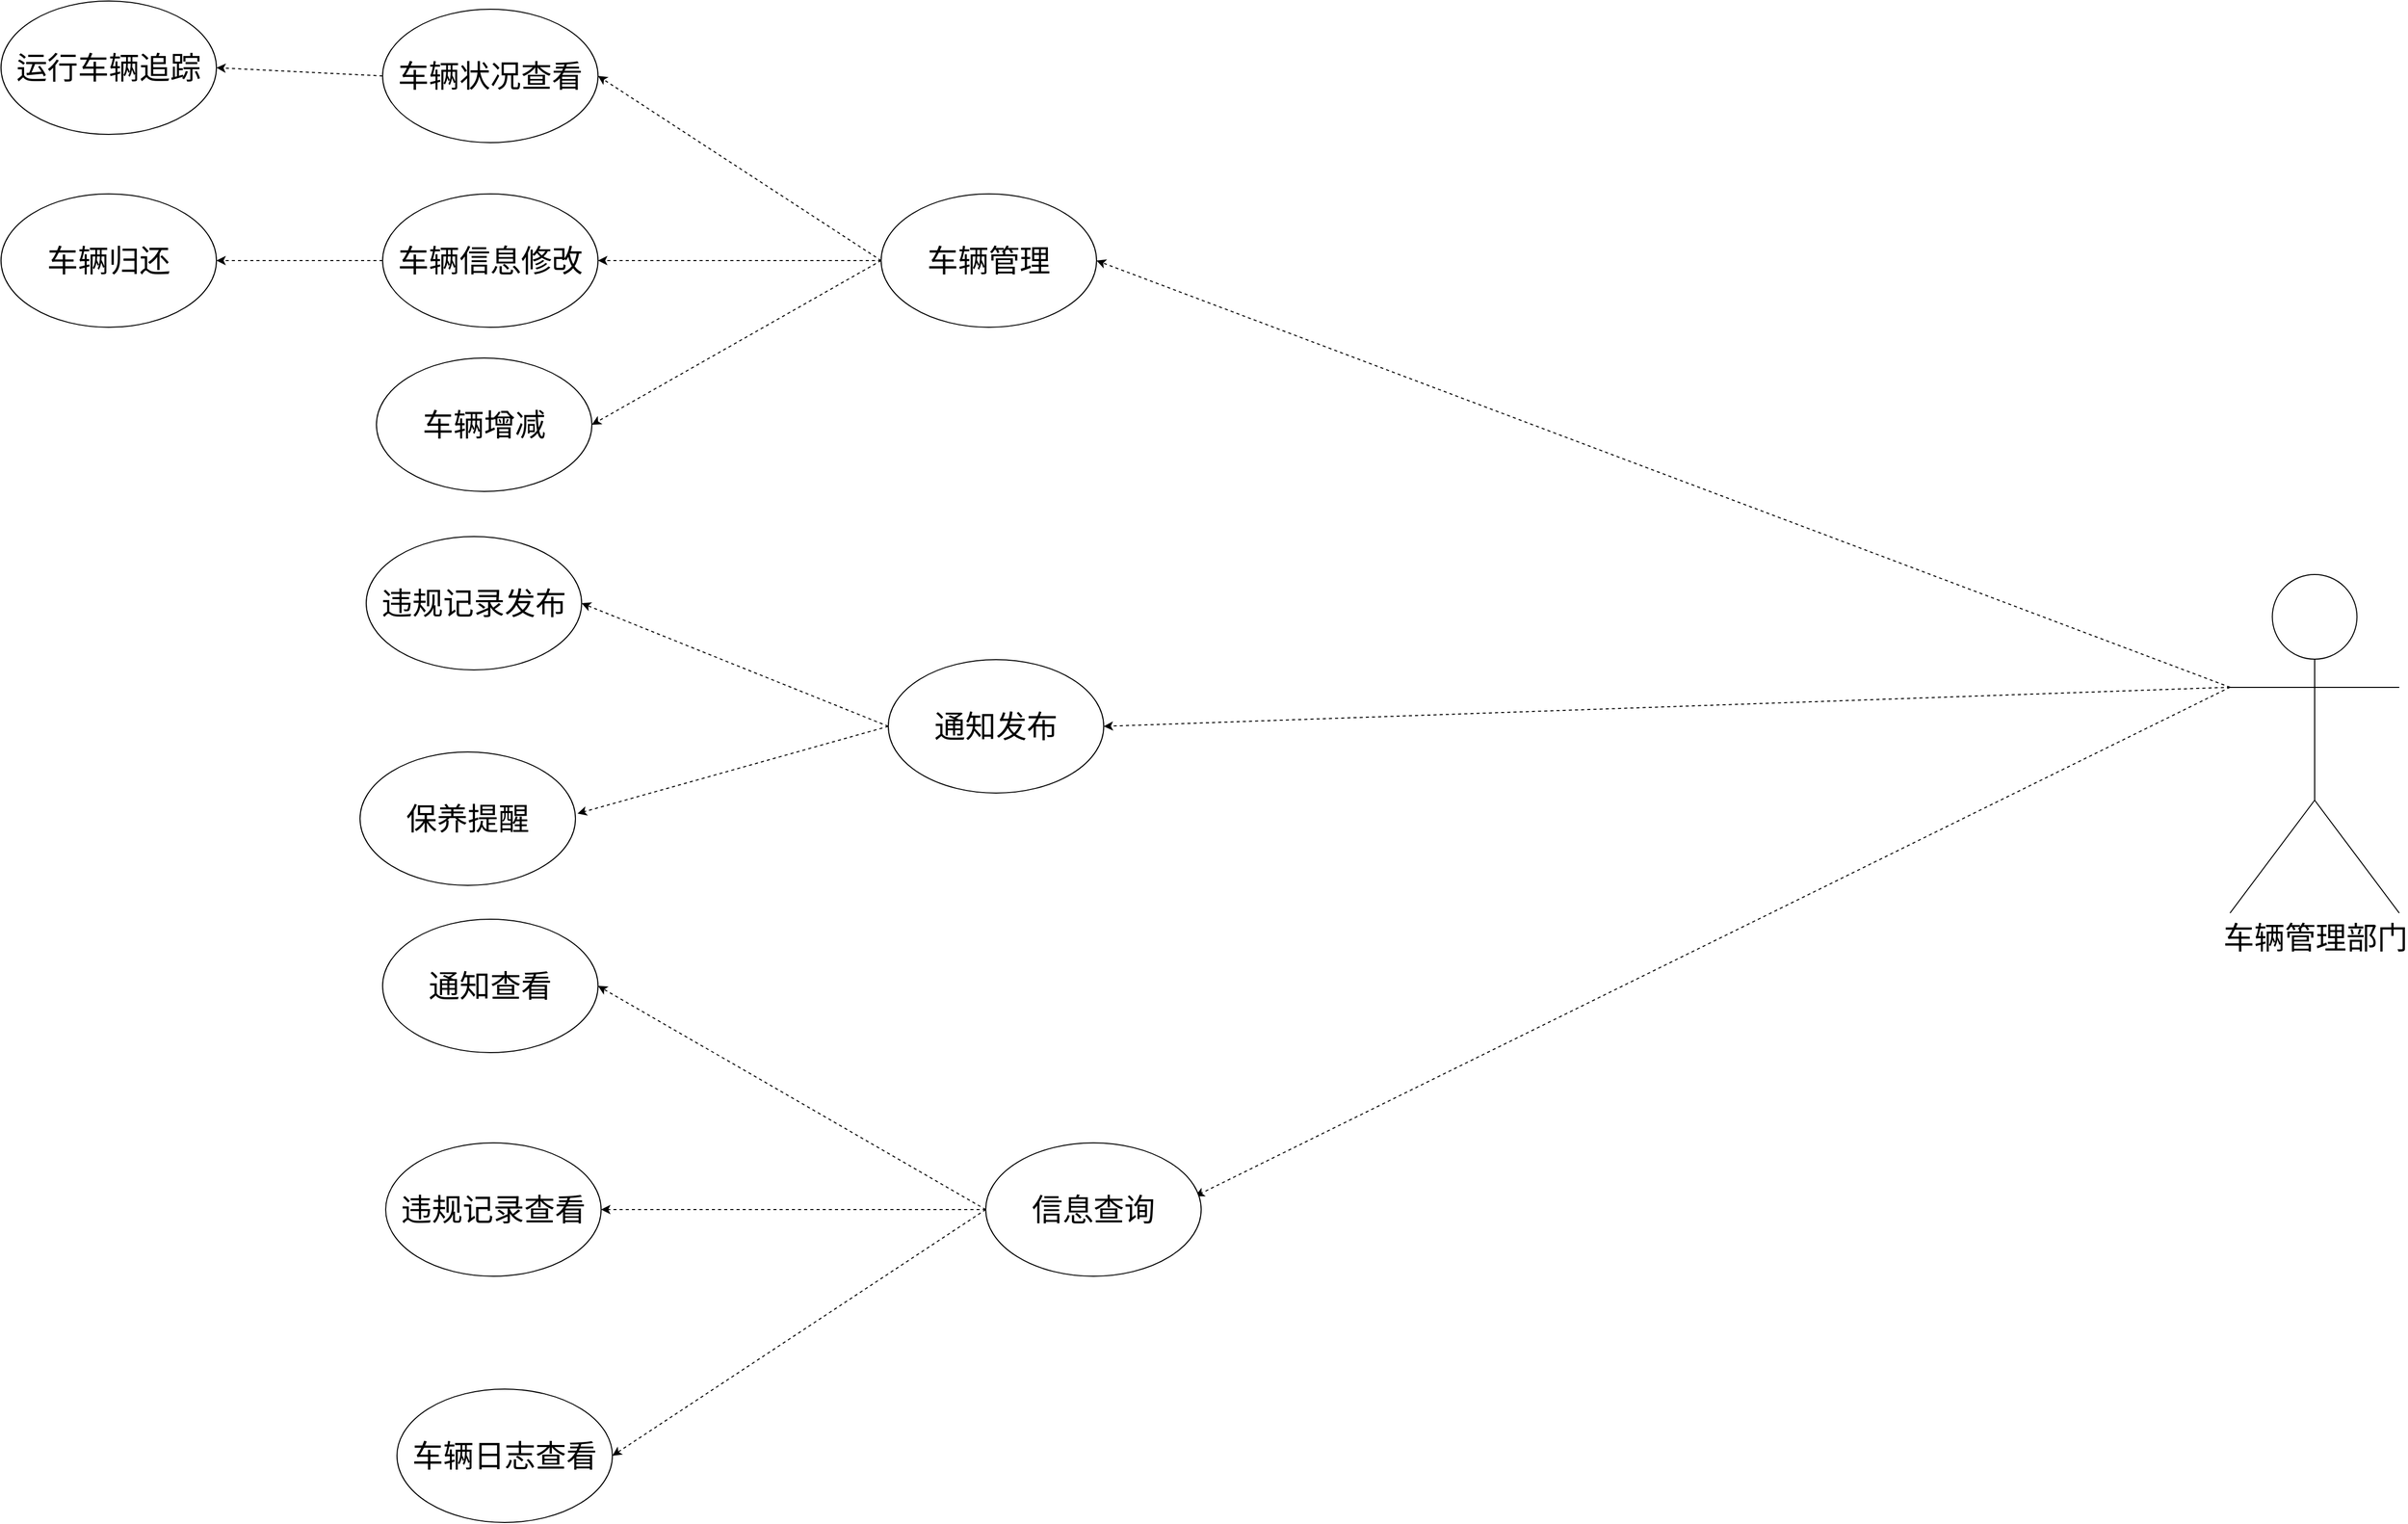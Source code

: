 <mxfile version="15.8.7" type="device"><diagram id="qRNl2ICfgjOTeCfR0JGP" name="第 1 页"><mxGraphModel dx="3325" dy="2596" grid="1" gridSize="10" guides="1" tooltips="1" connect="1" arrows="1" fold="1" page="1" pageScale="1" pageWidth="827" pageHeight="1169" math="0" shadow="0"><root><mxCell id="0"/><mxCell id="1" parent="0"/><mxCell id="8jX6T3oBIdzL03UtPMJT-1" style="edgeStyle=none;rounded=0;orthogonalLoop=1;jettySize=auto;html=1;exitX=0;exitY=0.333;exitDx=0;exitDy=0;exitPerimeter=0;entryX=1;entryY=0.5;entryDx=0;entryDy=0;dashed=1;fontSize=30;" edge="1" parent="1" source="8jX6T3oBIdzL03UtPMJT-4" target="8jX6T3oBIdzL03UtPMJT-8"><mxGeometry relative="1" as="geometry"/></mxCell><mxCell id="8jX6T3oBIdzL03UtPMJT-2" style="edgeStyle=none;rounded=0;orthogonalLoop=1;jettySize=auto;html=1;exitX=0;exitY=0.333;exitDx=0;exitDy=0;exitPerimeter=0;entryX=1;entryY=0.5;entryDx=0;entryDy=0;dashed=1;fontSize=30;" edge="1" parent="1" source="8jX6T3oBIdzL03UtPMJT-4" target="8jX6T3oBIdzL03UtPMJT-12"><mxGeometry relative="1" as="geometry"/></mxCell><mxCell id="8jX6T3oBIdzL03UtPMJT-3" style="edgeStyle=none;rounded=0;orthogonalLoop=1;jettySize=auto;html=1;exitX=0;exitY=0.333;exitDx=0;exitDy=0;exitPerimeter=0;dashed=1;fontSize=30;entryX=0.972;entryY=0.4;entryDx=0;entryDy=0;entryPerimeter=0;" edge="1" parent="1" source="8jX6T3oBIdzL03UtPMJT-4" target="8jX6T3oBIdzL03UtPMJT-21"><mxGeometry relative="1" as="geometry"><mxPoint x="2387.143" y="1710.0" as="targetPoint"/></mxGeometry></mxCell><mxCell id="8jX6T3oBIdzL03UtPMJT-4" value="&lt;font style=&quot;font-size: 30px&quot;&gt;车辆管理部门&lt;/font&gt;" style="shape=umlActor;verticalLabelPosition=bottom;verticalAlign=top;html=1;fontSize=30;" vertex="1" parent="1"><mxGeometry x="3455" y="1201" width="165" height="330" as="geometry"/></mxCell><mxCell id="8jX6T3oBIdzL03UtPMJT-5" style="rounded=0;orthogonalLoop=1;jettySize=auto;html=1;exitX=0;exitY=0.5;exitDx=0;exitDy=0;entryX=1;entryY=0.5;entryDx=0;entryDy=0;dashed=1;fontSize=30;" edge="1" parent="1" source="8jX6T3oBIdzL03UtPMJT-8" target="8jX6T3oBIdzL03UtPMJT-14"><mxGeometry relative="1" as="geometry"/></mxCell><mxCell id="8jX6T3oBIdzL03UtPMJT-6" style="edgeStyle=none;rounded=0;orthogonalLoop=1;jettySize=auto;html=1;exitX=0;exitY=0.5;exitDx=0;exitDy=0;entryX=1;entryY=0.5;entryDx=0;entryDy=0;dashed=1;fontSize=30;" edge="1" parent="1" source="8jX6T3oBIdzL03UtPMJT-8" target="8jX6T3oBIdzL03UtPMJT-16"><mxGeometry relative="1" as="geometry"/></mxCell><mxCell id="8jX6T3oBIdzL03UtPMJT-7" style="edgeStyle=none;rounded=0;orthogonalLoop=1;jettySize=auto;html=1;exitX=0;exitY=0.5;exitDx=0;exitDy=0;entryX=1;entryY=0.5;entryDx=0;entryDy=0;dashed=1;fontSize=30;" edge="1" parent="1" source="8jX6T3oBIdzL03UtPMJT-8" target="8jX6T3oBIdzL03UtPMJT-17"><mxGeometry relative="1" as="geometry"/></mxCell><mxCell id="8jX6T3oBIdzL03UtPMJT-8" value="&lt;span style=&quot;font-size: 30px;&quot;&gt;车辆管理&lt;/span&gt;" style="ellipse;whiteSpace=wrap;html=1;fontSize=30;" vertex="1" parent="1"><mxGeometry x="2140" y="830" width="210" height="130" as="geometry"/></mxCell><mxCell id="8jX6T3oBIdzL03UtPMJT-9" value="&lt;span style=&quot;font-size: 30px;&quot;&gt;违规记录查看&lt;/span&gt;" style="ellipse;whiteSpace=wrap;html=1;fontSize=30;" vertex="1" parent="1"><mxGeometry x="1657" y="1755" width="210" height="130" as="geometry"/></mxCell><mxCell id="8jX6T3oBIdzL03UtPMJT-10" style="edgeStyle=none;rounded=0;orthogonalLoop=1;jettySize=auto;html=1;exitX=0;exitY=0.5;exitDx=0;exitDy=0;entryX=1;entryY=0.5;entryDx=0;entryDy=0;dashed=1;fontSize=30;" edge="1" parent="1" source="8jX6T3oBIdzL03UtPMJT-12" target="8jX6T3oBIdzL03UtPMJT-22"><mxGeometry relative="1" as="geometry"/></mxCell><mxCell id="8jX6T3oBIdzL03UtPMJT-11" style="edgeStyle=none;rounded=0;orthogonalLoop=1;jettySize=auto;html=1;exitX=0;exitY=0.5;exitDx=0;exitDy=0;dashed=1;fontSize=30;" edge="1" parent="1" source="8jX6T3oBIdzL03UtPMJT-12"><mxGeometry relative="1" as="geometry"><mxPoint x="1844" y="1434" as="targetPoint"/></mxGeometry></mxCell><mxCell id="8jX6T3oBIdzL03UtPMJT-12" value="&lt;span style=&quot;font-size: 30px;&quot;&gt;通知发布&lt;/span&gt;" style="ellipse;whiteSpace=wrap;html=1;fontSize=30;" vertex="1" parent="1"><mxGeometry x="2147" y="1284" width="210" height="130" as="geometry"/></mxCell><mxCell id="8jX6T3oBIdzL03UtPMJT-13" style="edgeStyle=none;rounded=0;orthogonalLoop=1;jettySize=auto;html=1;exitX=0;exitY=0.5;exitDx=0;exitDy=0;entryX=1;entryY=0.5;entryDx=0;entryDy=0;dashed=1;fontSize=70;" edge="1" parent="1" source="8jX6T3oBIdzL03UtPMJT-14" target="8jX6T3oBIdzL03UtPMJT-25"><mxGeometry relative="1" as="geometry"/></mxCell><mxCell id="8jX6T3oBIdzL03UtPMJT-14" value="&lt;span style=&quot;font-size: 30px;&quot;&gt;车辆状况查看&lt;/span&gt;" style="ellipse;whiteSpace=wrap;html=1;fontSize=30;" vertex="1" parent="1"><mxGeometry x="1654" y="650" width="210" height="130" as="geometry"/></mxCell><mxCell id="8jX6T3oBIdzL03UtPMJT-15" style="edgeStyle=none;rounded=0;orthogonalLoop=1;jettySize=auto;html=1;exitX=0;exitY=0.5;exitDx=0;exitDy=0;entryX=1;entryY=0.5;entryDx=0;entryDy=0;dashed=1;fontSize=70;" edge="1" parent="1" source="8jX6T3oBIdzL03UtPMJT-16" target="8jX6T3oBIdzL03UtPMJT-24"><mxGeometry relative="1" as="geometry"/></mxCell><mxCell id="8jX6T3oBIdzL03UtPMJT-16" value="&lt;span style=&quot;font-size: 30px;&quot;&gt;车辆信息修改&lt;/span&gt;" style="ellipse;whiteSpace=wrap;html=1;fontSize=30;" vertex="1" parent="1"><mxGeometry x="1654" y="830" width="210" height="130" as="geometry"/></mxCell><mxCell id="8jX6T3oBIdzL03UtPMJT-17" value="&lt;span style=&quot;font-size: 30px&quot;&gt;车辆增减&lt;/span&gt;" style="ellipse;whiteSpace=wrap;html=1;fontSize=30;" vertex="1" parent="1"><mxGeometry x="1648" y="990" width="210" height="130" as="geometry"/></mxCell><mxCell id="8jX6T3oBIdzL03UtPMJT-18" style="edgeStyle=none;rounded=0;orthogonalLoop=1;jettySize=auto;html=1;exitX=0;exitY=0.5;exitDx=0;exitDy=0;entryX=1;entryY=0.5;entryDx=0;entryDy=0;dashed=1;fontSize=30;" edge="1" parent="1" source="8jX6T3oBIdzL03UtPMJT-21" target="8jX6T3oBIdzL03UtPMJT-9"><mxGeometry relative="1" as="geometry"/></mxCell><mxCell id="8jX6T3oBIdzL03UtPMJT-19" style="edgeStyle=none;rounded=0;orthogonalLoop=1;jettySize=auto;html=1;exitX=0;exitY=0.5;exitDx=0;exitDy=0;dashed=1;fontSize=30;entryX=1;entryY=0.5;entryDx=0;entryDy=0;" edge="1" parent="1" source="8jX6T3oBIdzL03UtPMJT-21" target="8jX6T3oBIdzL03UtPMJT-26"><mxGeometry relative="1" as="geometry"><mxPoint x="1850.0" y="1620.857" as="targetPoint"/></mxGeometry></mxCell><mxCell id="8jX6T3oBIdzL03UtPMJT-20" style="edgeStyle=none;rounded=0;orthogonalLoop=1;jettySize=auto;html=1;exitX=0;exitY=0.5;exitDx=0;exitDy=0;entryX=1;entryY=0.5;entryDx=0;entryDy=0;dashed=1;fontSize=30;" edge="1" parent="1" source="8jX6T3oBIdzL03UtPMJT-21" target="8jX6T3oBIdzL03UtPMJT-27"><mxGeometry relative="1" as="geometry"/></mxCell><mxCell id="8jX6T3oBIdzL03UtPMJT-21" value="&lt;span style=&quot;font-size: 30px;&quot;&gt;信息查询&lt;/span&gt;" style="ellipse;whiteSpace=wrap;html=1;fontSize=30;" vertex="1" parent="1"><mxGeometry x="2242" y="1755" width="210" height="130" as="geometry"/></mxCell><mxCell id="8jX6T3oBIdzL03UtPMJT-22" value="&lt;span style=&quot;font-size: 30px;&quot;&gt;违规记录发布&lt;/span&gt;" style="ellipse;whiteSpace=wrap;html=1;fontSize=30;" vertex="1" parent="1"><mxGeometry x="1638" y="1164" width="210" height="130" as="geometry"/></mxCell><mxCell id="8jX6T3oBIdzL03UtPMJT-23" value="&lt;span style=&quot;font-size: 30px;&quot;&gt;保养提醒&lt;/span&gt;" style="ellipse;whiteSpace=wrap;html=1;fontSize=30;" vertex="1" parent="1"><mxGeometry x="1632" y="1374" width="210" height="130" as="geometry"/></mxCell><mxCell id="8jX6T3oBIdzL03UtPMJT-24" value="车辆归还" style="ellipse;whiteSpace=wrap;html=1;fontSize=30;" vertex="1" parent="1"><mxGeometry x="1282" y="830" width="210" height="130" as="geometry"/></mxCell><mxCell id="8jX6T3oBIdzL03UtPMJT-25" value="&lt;span style=&quot;font-size: 30px&quot;&gt;运行车辆追踪&lt;/span&gt;" style="ellipse;whiteSpace=wrap;html=1;fontSize=30;" vertex="1" parent="1"><mxGeometry x="1282" y="642" width="210" height="130" as="geometry"/></mxCell><mxCell id="8jX6T3oBIdzL03UtPMJT-26" value="&lt;span style=&quot;font-size: 30px&quot;&gt;通知查看&lt;/span&gt;" style="ellipse;whiteSpace=wrap;html=1;fontSize=30;" vertex="1" parent="1"><mxGeometry x="1654" y="1537" width="210" height="130" as="geometry"/></mxCell><mxCell id="8jX6T3oBIdzL03UtPMJT-27" value="&lt;span style=&quot;font-size: 30px;&quot;&gt;车辆日志查看&lt;/span&gt;" style="ellipse;whiteSpace=wrap;html=1;fontSize=30;" vertex="1" parent="1"><mxGeometry x="1668" y="1995" width="210" height="130" as="geometry"/></mxCell></root></mxGraphModel></diagram></mxfile>